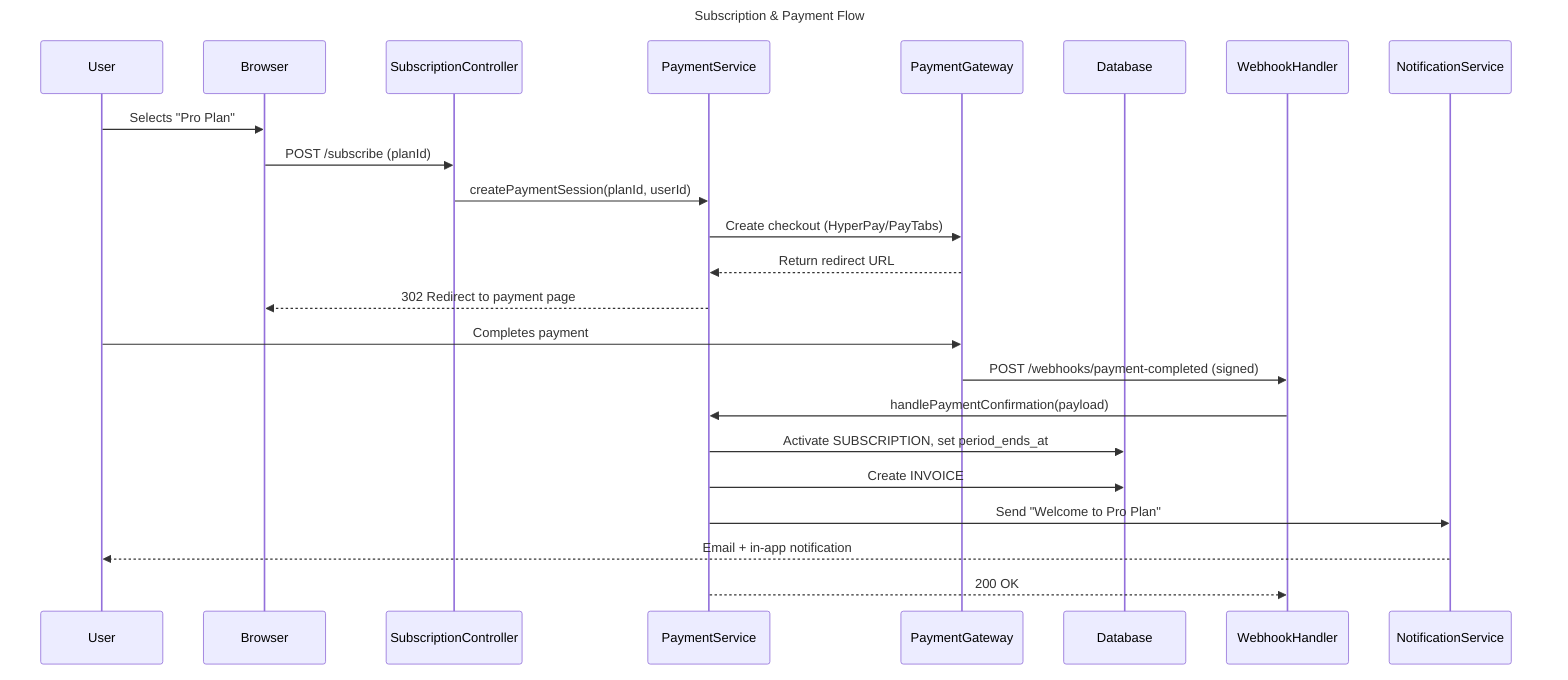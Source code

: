 sequenceDiagram
    title Subscription & Payment Flow

    participant User
    participant Browser
    participant SubscriptionController
    participant PaymentService
    participant PaymentGateway
    participant Database
    participant WebhookHandler
    participant NotificationService

    User->>Browser: Selects "Pro Plan"
    Browser->>SubscriptionController: POST /subscribe (planId)
    SubscriptionController->>PaymentService: createPaymentSession(planId, userId)
    PaymentService->>PaymentGateway: Create checkout (HyperPay/PayTabs)
    PaymentGateway-->>PaymentService: Return redirect URL
    PaymentService-->>Browser: 302 Redirect to payment page

    User->>PaymentGateway: Completes payment
    PaymentGateway->>WebhookHandler: POST /webhooks/payment-completed (signed)
    WebhookHandler->>PaymentService: handlePaymentConfirmation(payload)
    PaymentService->>Database: Activate SUBSCRIPTION, set period_ends_at
    PaymentService->>Database: Create INVOICE
    PaymentService->>NotificationService: Send "Welcome to Pro Plan"
    NotificationService-->>User: Email + in-app notification

    PaymentService-->>WebhookHandler: 200 OK